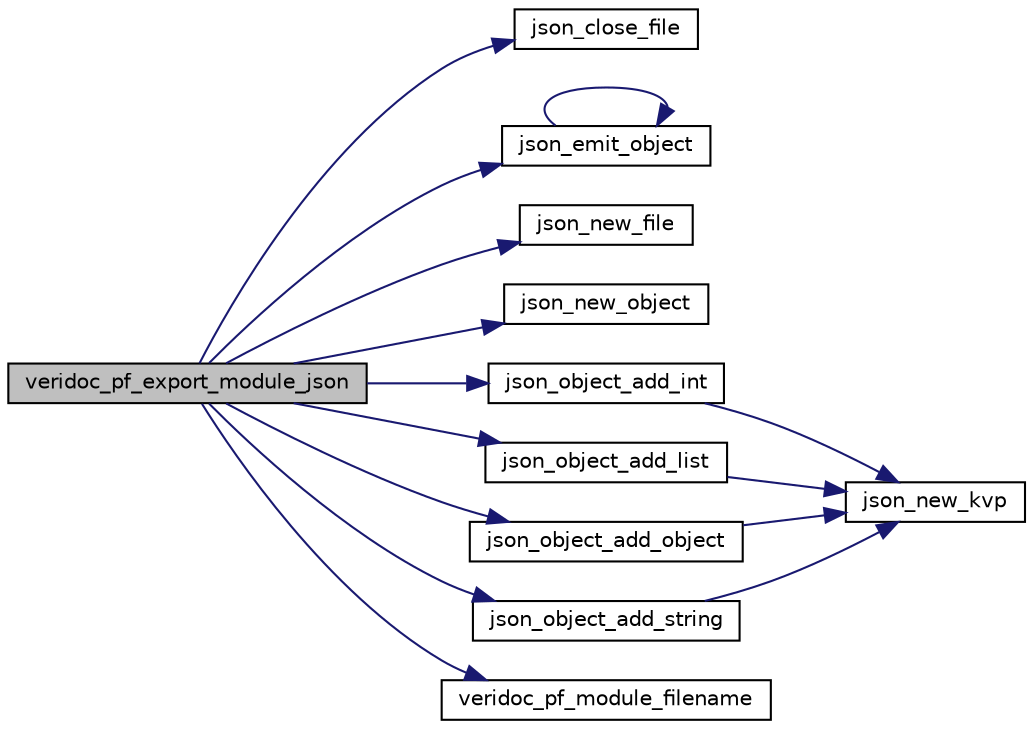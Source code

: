 digraph "veridoc_pf_export_module_json"
{
 // INTERACTIVE_SVG=YES
 // LATEX_PDF_SIZE
  edge [fontname="Helvetica",fontsize="10",labelfontname="Helvetica",labelfontsize="10"];
  node [fontname="Helvetica",fontsize="10",shape=record];
  rankdir="LR";
  Node1 [label="veridoc_pf_export_module_json",height=0.2,width=0.4,color="black", fillcolor="grey75", style="filled", fontcolor="black",tooltip="Function responsible for exporting information on a module as JSON."];
  Node1 -> Node2 [color="midnightblue",fontsize="10",style="solid",fontname="Helvetica"];
  Node2 [label="json_close_file",height=0.2,width=0.4,color="black", fillcolor="white", style="filled",URL="$veridoc-json_8c.html#a00ba6552cc3489a9295599663efc7b46",tooltip="Frees the memory allocated to a json_file construct."];
  Node1 -> Node3 [color="midnightblue",fontsize="10",style="solid",fontname="Helvetica"];
  Node3 [label="json_emit_object",height=0.2,width=0.4,color="black", fillcolor="white", style="filled",URL="$veridoc-json_8c.html#a3391f98f67a214a642a896dbd820e54c",tooltip="emits the supplied object into the supplied file, with an optional variable name."];
  Node3 -> Node3 [color="midnightblue",fontsize="10",style="solid",fontname="Helvetica"];
  Node1 -> Node4 [color="midnightblue",fontsize="10",style="solid",fontname="Helvetica"];
  Node4 [label="json_new_file",height=0.2,width=0.4,color="black", fillcolor="white", style="filled",URL="$veridoc-json_8c.html#a83b8b1dd20a6bd47fe9172f5026254f9",tooltip="Creates a new json file handle."];
  Node1 -> Node5 [color="midnightblue",fontsize="10",style="solid",fontname="Helvetica"];
  Node5 [label="json_new_object",height=0.2,width=0.4,color="black", fillcolor="white", style="filled",URL="$veridoc-json_8c.html#a43402de49eed0e4a4fdaecc80c1a3f94",tooltip="Creates and returns a pointer to a new json object."];
  Node1 -> Node6 [color="midnightblue",fontsize="10",style="solid",fontname="Helvetica"];
  Node6 [label="json_object_add_int",height=0.2,width=0.4,color="black", fillcolor="white", style="filled",URL="$veridoc-json_8c.html#a133c50c4571adad2f30153a36bde5362",tooltip="Adds an integer and associated key to the supplied object."];
  Node6 -> Node7 [color="midnightblue",fontsize="10",style="solid",fontname="Helvetica"];
  Node7 [label="json_new_kvp",height=0.2,width=0.4,color="black", fillcolor="white", style="filled",URL="$veridoc-json_8c.html#a3c2f8d3989d7cef137743f614c7aeb3b",tooltip="Creates and returns a new KVP object with the supplied key and datatype."];
  Node1 -> Node8 [color="midnightblue",fontsize="10",style="solid",fontname="Helvetica"];
  Node8 [label="json_object_add_list",height=0.2,width=0.4,color="black", fillcolor="white", style="filled",URL="$veridoc-json_8c.html#a8d92f19436c40317f0e7bd88f8ebe5e3",tooltip="Adds a list and associated key to the supplied object."];
  Node8 -> Node7 [color="midnightblue",fontsize="10",style="solid",fontname="Helvetica"];
  Node1 -> Node9 [color="midnightblue",fontsize="10",style="solid",fontname="Helvetica"];
  Node9 [label="json_object_add_object",height=0.2,width=0.4,color="black", fillcolor="white", style="filled",URL="$veridoc-json_8c.html#a43b658cca5b726bf9a86ee40c298251b",tooltip="Adds a object and associated key to the supplied object."];
  Node9 -> Node7 [color="midnightblue",fontsize="10",style="solid",fontname="Helvetica"];
  Node1 -> Node10 [color="midnightblue",fontsize="10",style="solid",fontname="Helvetica"];
  Node10 [label="json_object_add_string",height=0.2,width=0.4,color="black", fillcolor="white", style="filled",URL="$veridoc-json_8c.html#ae11286d855148fbc1e2dde557d86bf94",tooltip="Adds a string and associated key to the supplied object."];
  Node10 -> Node7 [color="midnightblue",fontsize="10",style="solid",fontname="Helvetica"];
  Node1 -> Node11 [color="midnightblue",fontsize="10",style="solid",fontname="Helvetica"];
  Node11 [label="veridoc_pf_module_filename",height=0.2,width=0.4,color="black", fillcolor="white", style="filled",URL="$veridoc-page-factory_8c.html#a28d1cef365b4e4d6d2e0ff11dd03df27",tooltip="Creates a uniform filename for a module's JSON data structure."];
}
